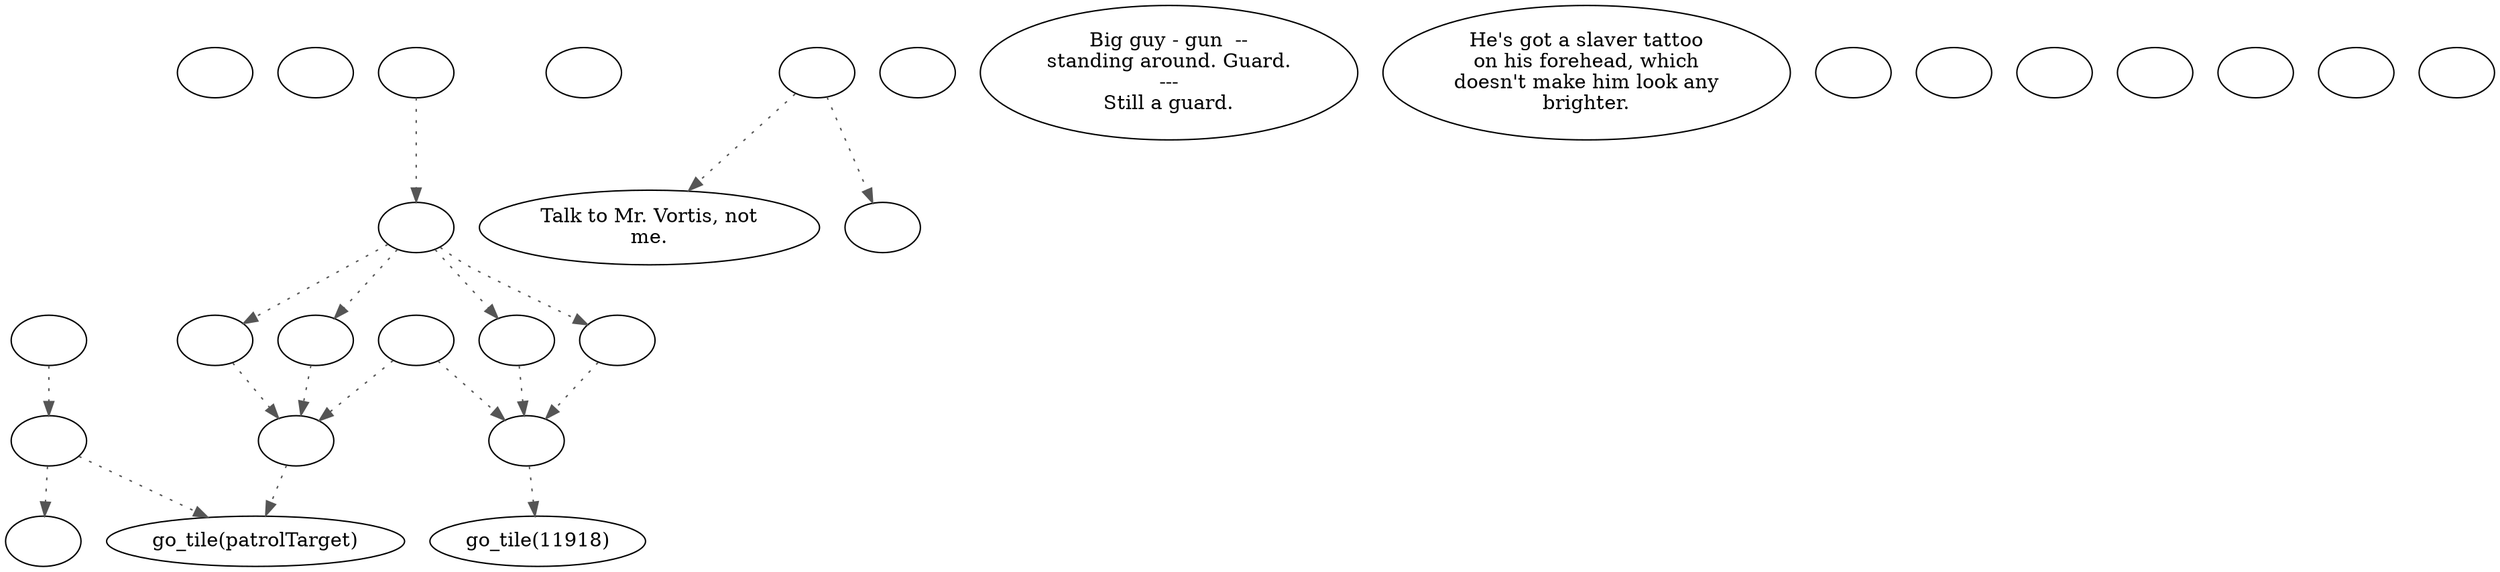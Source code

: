 digraph scslvgrd {
  "checkPartyMembersNearDoor" [style=filled       fillcolor="#FFFFFF"       color="#000000"]
  "checkPartyMembersNearDoor" [label=""]
  "start" [style=filled       fillcolor="#FFFFFF"       color="#000000"]
  "start" [label=""]
  "critter_p_proc" [style=filled       fillcolor="#FFFFFF"       color="#000000"]
  "critter_p_proc" -> "anim_end_call" [style=dotted color="#555555"]
  "critter_p_proc" [label=""]
  "pickup_p_proc" [style=filled       fillcolor="#FFFFFF"       color="#000000"]
  "pickup_p_proc" [label=""]
  "talk_p_proc" [style=filled       fillcolor="#FFFFFF"       color="#000000"]
  "talk_p_proc" -> "Node001" [style=dotted color="#555555"]
  "talk_p_proc" -> "Node002" [style=dotted color="#555555"]
  "talk_p_proc" [label=""]
  "destroy_p_proc" [style=filled       fillcolor="#FFFFFF"       color="#000000"]
  "destroy_p_proc" [label=""]
  "look_at_p_proc" [style=filled       fillcolor="#FFFFFF"       color="#000000"]
  "look_at_p_proc" [label="Big guy - gun  --\nstanding around. Guard.\n---\nStill a guard."]
  "description_p_proc" [style=filled       fillcolor="#FFFFFF"       color="#000000"]
  "description_p_proc" [label="He's got a slaver tattoo\non his forehead, which\ndoesn't make him look any\nbrighter."]
  "use_skill_on_p_proc" [style=filled       fillcolor="#FFFFFF"       color="#000000"]
  "use_skill_on_p_proc" [label=""]
  "damage_p_proc" [style=filled       fillcolor="#FFFFFF"       color="#000000"]
  "damage_p_proc" [label=""]
  "map_enter_p_proc" [style=filled       fillcolor="#FFFFFF"       color="#000000"]
  "map_enter_p_proc" -> "startPatrol" [style=dotted color="#555555"]
  "map_enter_p_proc" -> "checkOfficePos" [style=dotted color="#555555"]
  "map_enter_p_proc" [label=""]
  "Node998" [style=filled       fillcolor="#FFFFFF"       color="#000000"]
  "Node998" [label=""]
  "Node999" [style=filled       fillcolor="#FFFFFF"       color="#000000"]
  "Node999" [label=""]
  "Node001" [style=filled       fillcolor="#FFFFFF"       color="#000000"]
  "Node001" [label="Talk to Mr. Vortis, not\nme."]
  "Node002" [style=filled       fillcolor="#FFFFFF"       color="#000000"]
  "Node002" [label=""]
  "getTimeBit" [style=filled       fillcolor="#FFFFFF"       color="#000000"]
  "getTimeBit" [label=""]
  "timer_proc" [style=filled       fillcolor="#FFFFFF"       color="#000000"]
  "timer_proc" -> "check8to11pos" [style=dotted color="#555555"]
  "timer_proc" -> "check12to3pos" [style=dotted color="#555555"]
  "timer_proc" -> "check4to11pos" [style=dotted color="#555555"]
  "timer_proc" -> "check12to7pos" [style=dotted color="#555555"]
  "timer_proc" [label=""]
  "anim_end_call" [style=filled       fillcolor="#FFFFFF"       color="#000000"]
  "anim_end_call" -> "chooseNewTarget" [style=dotted color="#555555"]
  "anim_end_call" -> "go_tile(patrolTarget)" [style=dotted color="#555555"]
  "anim_end_call" [label=""]
  "canSeePlayer" [style=filled       fillcolor="#FFFFFF"       color="#000000"]
  "canSeePlayer" [label=""]
  "startPatrol" [style=filled       fillcolor="#FFFFFF"       color="#000000"]
  "startPatrol" -> "go_tile(patrolTarget)" [style=dotted color="#555555"]
  "startPatrol" [label=""]
  "go_tile" [style=filled       fillcolor="#FFFFFF"       color="#000000"]
  "go_tile" [label=""]
  "checkOfficePos" [style=filled       fillcolor="#FFFFFF"       color="#000000"]
  "checkOfficePos" -> "go_tile(11918)" [style=dotted color="#555555"]
  "checkOfficePos" [label=""]
  "timed_event_p_proc" [style=filled       fillcolor="#FFFFFF"       color="#000000"]
  "timed_event_p_proc" -> "timer_proc" [style=dotted color="#555555"]
  "timed_event_p_proc" [label=""]
  "chooseNewTarget" [style=filled       fillcolor="#FFFFFF"       color="#000000"]
  "chooseNewTarget" [label=""]
  "check8to11pos" [style=filled       fillcolor="#FFFFFF"       color="#000000"]
  "check8to11pos" -> "checkOfficePos" [style=dotted color="#555555"]
  "check8to11pos" [label=""]
  "check12to3pos" [style=filled       fillcolor="#FFFFFF"       color="#000000"]
  "check12to3pos" -> "checkOfficePos" [style=dotted color="#555555"]
  "check12to3pos" [label=""]
  "check4to11pos" [style=filled       fillcolor="#FFFFFF"       color="#000000"]
  "check4to11pos" -> "startPatrol" [style=dotted color="#555555"]
  "check4to11pos" [label=""]
  "check12to7pos" [style=filled       fillcolor="#FFFFFF"       color="#000000"]
  "check12to7pos" -> "startPatrol" [style=dotted color="#555555"]
  "check12to7pos" [label=""]
}